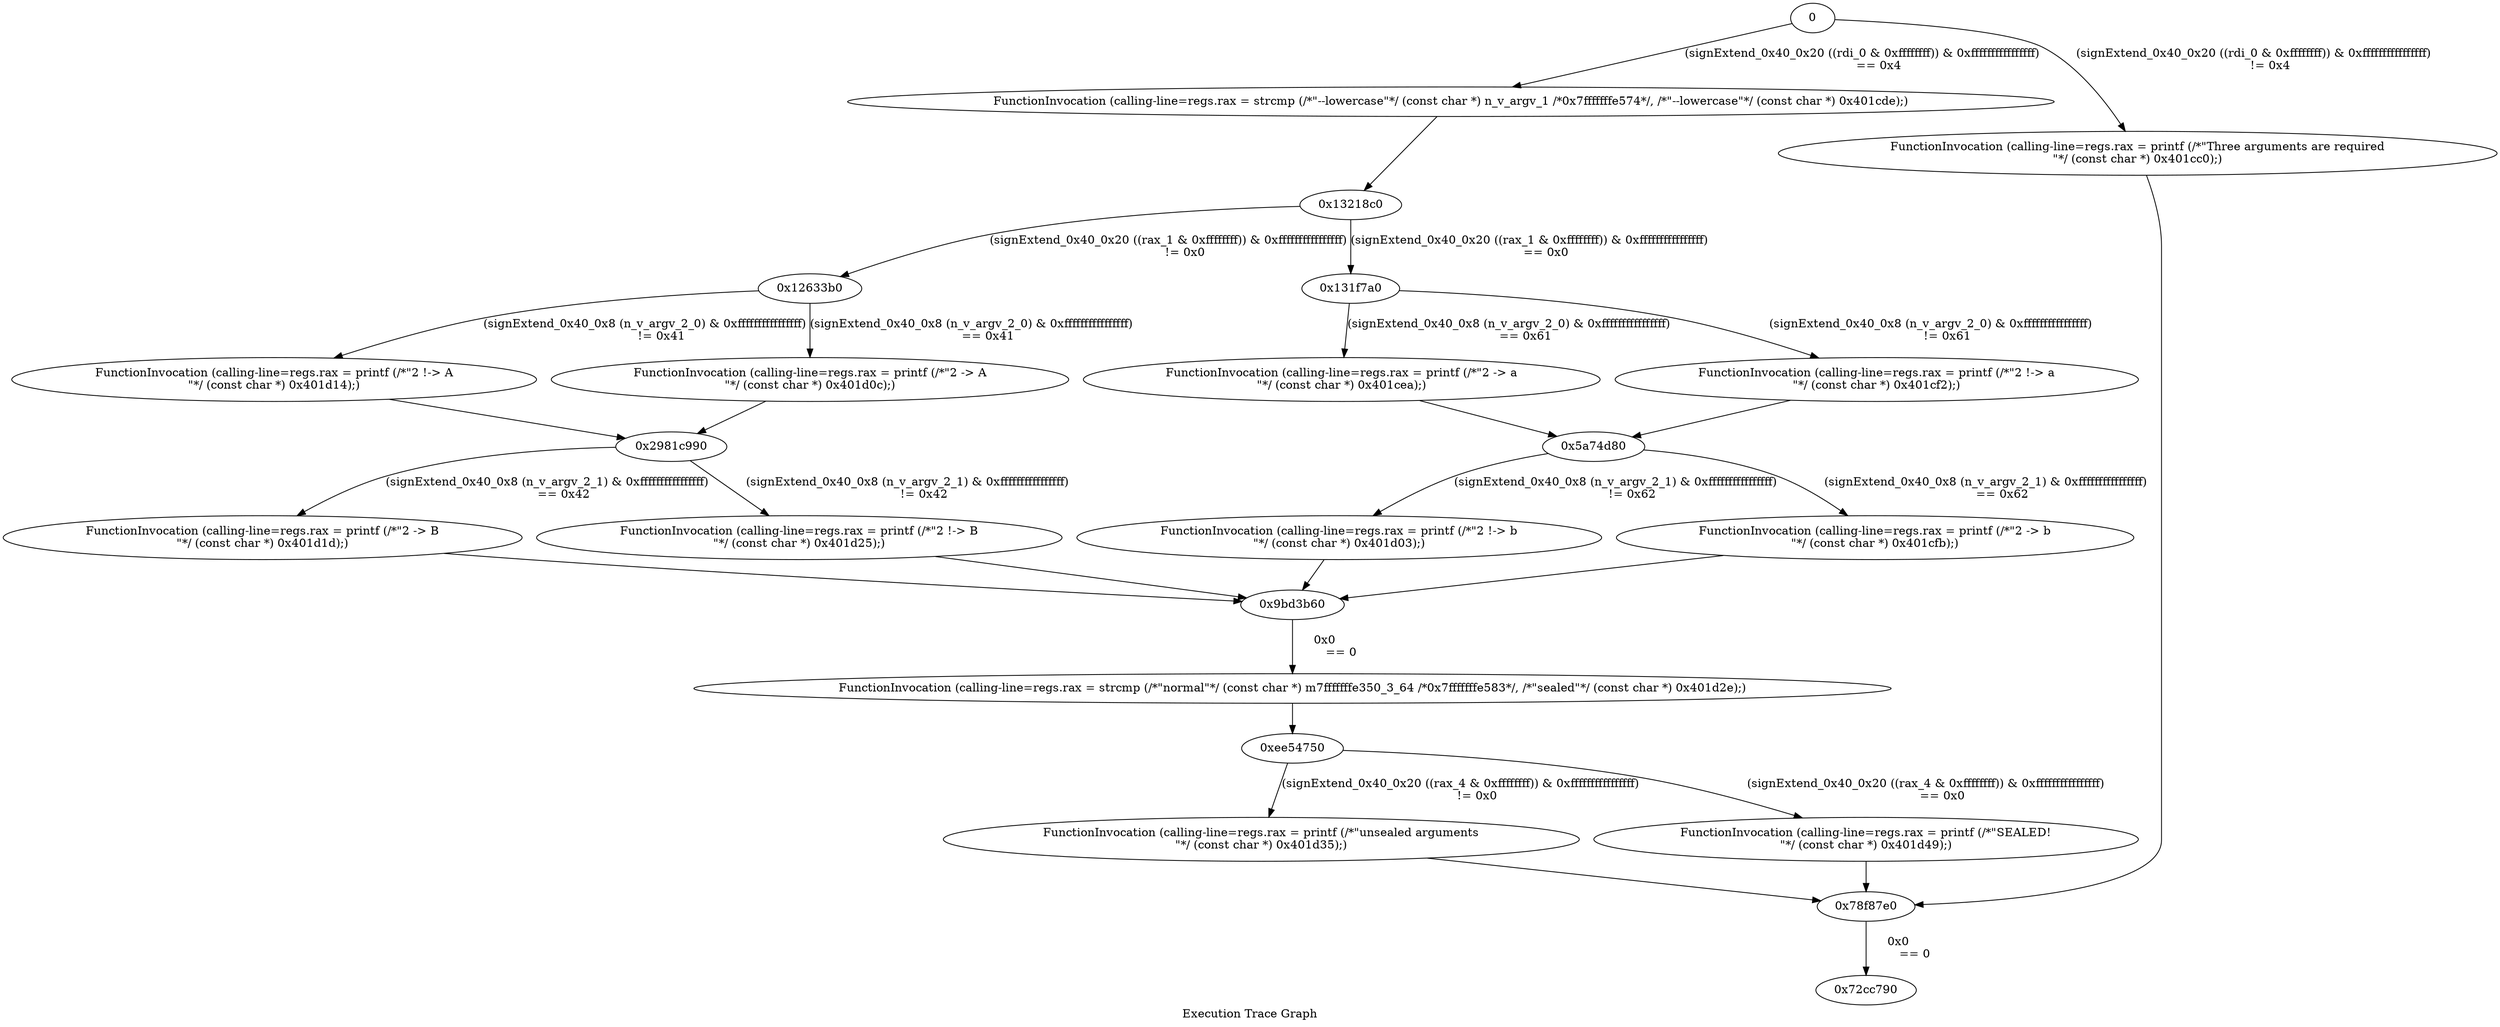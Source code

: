 digraph "Execution Trace Graph" {
	label="Execution Trace Graph";

	Node0 [label = "0"];
	Node0x12633b0 [label = "0x12633b0"];
	Node0x131f7a0 [label = "0x131f7a0"];
	Node0x13218c0 [label = "0x13218c0"];
	Node0x13e2010 [label = "FunctionInvocation (calling-line=regs.rax = printf (/*\"unsealed arguments\n\"*/ (const char *) 0x401d35);)"];
	Node0x20af7d0 [label = "FunctionInvocation (calling-line=regs.rax = printf (/*\"SEALED!\n\"*/ (const char *) 0x401d49);)"];
	Node0x277e260 [label = "FunctionInvocation (calling-line=regs.rax = strcmp (/*\"normal\"*/ (const char *) m7fffffffe350_3_64 /*0x7fffffffe583*/, /*\"sealed\"*/ (const char *) 0x401d2e);)"];
	Node0x5a74d80 [label = "0x5a74d80"];
	Node0x72cc790 [label = "0x72cc790"];
	Node0x78f87e0 [label = "0x78f87e0"];
	Node0x9bd3b60 [label = "0x9bd3b60"];
	Node0xee54750 [label = "0xee54750"];
	Node0x17637330 [label = "FunctionInvocation (calling-line=regs.rax = strcmp (/*\"--lowercase\"*/ (const char *) n_v_argv_1 /*0x7fffffffe574*/, /*\"--lowercase\"*/ (const char *) 0x401cde);)"];
	Node0x1f42d440 [label = "FunctionInvocation (calling-line=regs.rax = printf (/*\"2 !-> b\n\"*/ (const char *) 0x401d03);)"];
	Node0x2981c990 [label = "0x2981c990"];
	Node0x2c2fd270 [label = "FunctionInvocation (calling-line=regs.rax = printf (/*\"2 -> b\n\"*/ (const char *) 0x401cfb);)"];
	Node0x2c565950 [label = "FunctionInvocation (calling-line=regs.rax = printf (/*\"2 -> a\n\"*/ (const char *) 0x401cea);)"];
	Node0x3786da10 [label = "FunctionInvocation (calling-line=regs.rax = printf (/*\"2 !-> a\n\"*/ (const char *) 0x401cf2);)"];
	Node0x3f63ecb0 [label = "FunctionInvocation (calling-line=regs.rax = printf (/*\"Three arguments are required\n\"*/ (const char *) 0x401cc0);)"];
	Node0x472603f0 [label = "FunctionInvocation (calling-line=regs.rax = printf (/*\"2 -> B\n\"*/ (const char *) 0x401d1d);)"];
	Node0x4f289c60 [label = "FunctionInvocation (calling-line=regs.rax = printf (/*\"2 !-> A\n\"*/ (const char *) 0x401d14);)"];
	Node0x50199430 [label = "FunctionInvocation (calling-line=regs.rax = printf (/*\"2 !-> B\n\"*/ (const char *) 0x401d25);)"];
	Node0x5f2c3de0 [label = "FunctionInvocation (calling-line=regs.rax = printf (/*\"2 -> A\n\"*/ (const char *) 0x401d0c);)"];
	Node0 -> Node0x17637330 [label = "(signExtend_0x40_0x20 ((rdi_0 & 0xffffffff)) & 0xffffffffffffffff)
	 == 0x4"];
	Node0x17637330 -> Node0x13218c0 [label = ""];
	Node0 -> Node0x3f63ecb0 [label = "(signExtend_0x40_0x20 ((rdi_0 & 0xffffffff)) & 0xffffffffffffffff)
	 != 0x4"];
	Node0x3f63ecb0 -> Node0x78f87e0 [label = ""];
	Node0x13218c0 -> Node0x131f7a0 [label = "(signExtend_0x40_0x20 ((rax_1 & 0xffffffff)) & 0xffffffffffffffff)
	 == 0x0"];
	Node0x13218c0 -> Node0x12633b0 [label = "(signExtend_0x40_0x20 ((rax_1 & 0xffffffff)) & 0xffffffffffffffff)
	 != 0x0"];
	Node0x78f87e0 -> Node0x72cc790 [label = "0x0
	 == 0"];
	Node0x131f7a0 -> Node0x2c565950 [label = "(signExtend_0x40_0x8 (n_v_argv_2_0) & 0xffffffffffffffff)
	 == 0x61"];
	Node0x2c565950 -> Node0x5a74d80 [label = ""];
	Node0x131f7a0 -> Node0x3786da10 [label = "(signExtend_0x40_0x8 (n_v_argv_2_0) & 0xffffffffffffffff)
	 != 0x61"];
	Node0x3786da10 -> Node0x5a74d80 [label = ""];
	Node0x12633b0 -> Node0x4f289c60 [label = "(signExtend_0x40_0x8 (n_v_argv_2_0) & 0xffffffffffffffff)
	 != 0x41"];
	Node0x4f289c60 -> Node0x2981c990 [label = ""];
	Node0x12633b0 -> Node0x5f2c3de0 [label = "(signExtend_0x40_0x8 (n_v_argv_2_0) & 0xffffffffffffffff)
	 == 0x41"];
	Node0x5f2c3de0 -> Node0x2981c990 [label = ""];
	Node0x5a74d80 -> Node0x1f42d440 [label = "(signExtend_0x40_0x8 (n_v_argv_2_1) & 0xffffffffffffffff)
	 != 0x62"];
	Node0x1f42d440 -> Node0x9bd3b60 [label = ""];
	Node0x5a74d80 -> Node0x2c2fd270 [label = "(signExtend_0x40_0x8 (n_v_argv_2_1) & 0xffffffffffffffff)
	 == 0x62"];
	Node0x2c2fd270 -> Node0x9bd3b60 [label = ""];
	Node0x2981c990 -> Node0x472603f0 [label = "(signExtend_0x40_0x8 (n_v_argv_2_1) & 0xffffffffffffffff)
	 == 0x42"];
	Node0x472603f0 -> Node0x9bd3b60 [label = ""];
	Node0x2981c990 -> Node0x50199430 [label = "(signExtend_0x40_0x8 (n_v_argv_2_1) & 0xffffffffffffffff)
	 != 0x42"];
	Node0x50199430 -> Node0x9bd3b60 [label = ""];
	Node0x9bd3b60 -> Node0x277e260 [label = "0x0
	 == 0"];
	Node0x277e260 -> Node0xee54750 [label = ""];
	Node0xee54750 -> Node0x13e2010 [label = "(signExtend_0x40_0x20 ((rax_4 & 0xffffffff)) & 0xffffffffffffffff)
	 != 0x0"];
	Node0x13e2010 -> Node0x78f87e0 [label = ""];
	Node0xee54750 -> Node0x20af7d0 [label = "(signExtend_0x40_0x20 ((rax_4 & 0xffffffff)) & 0xffffffffffffffff)
	 == 0x0"];
	Node0x20af7d0 -> Node0x78f87e0 [label = ""];
}
